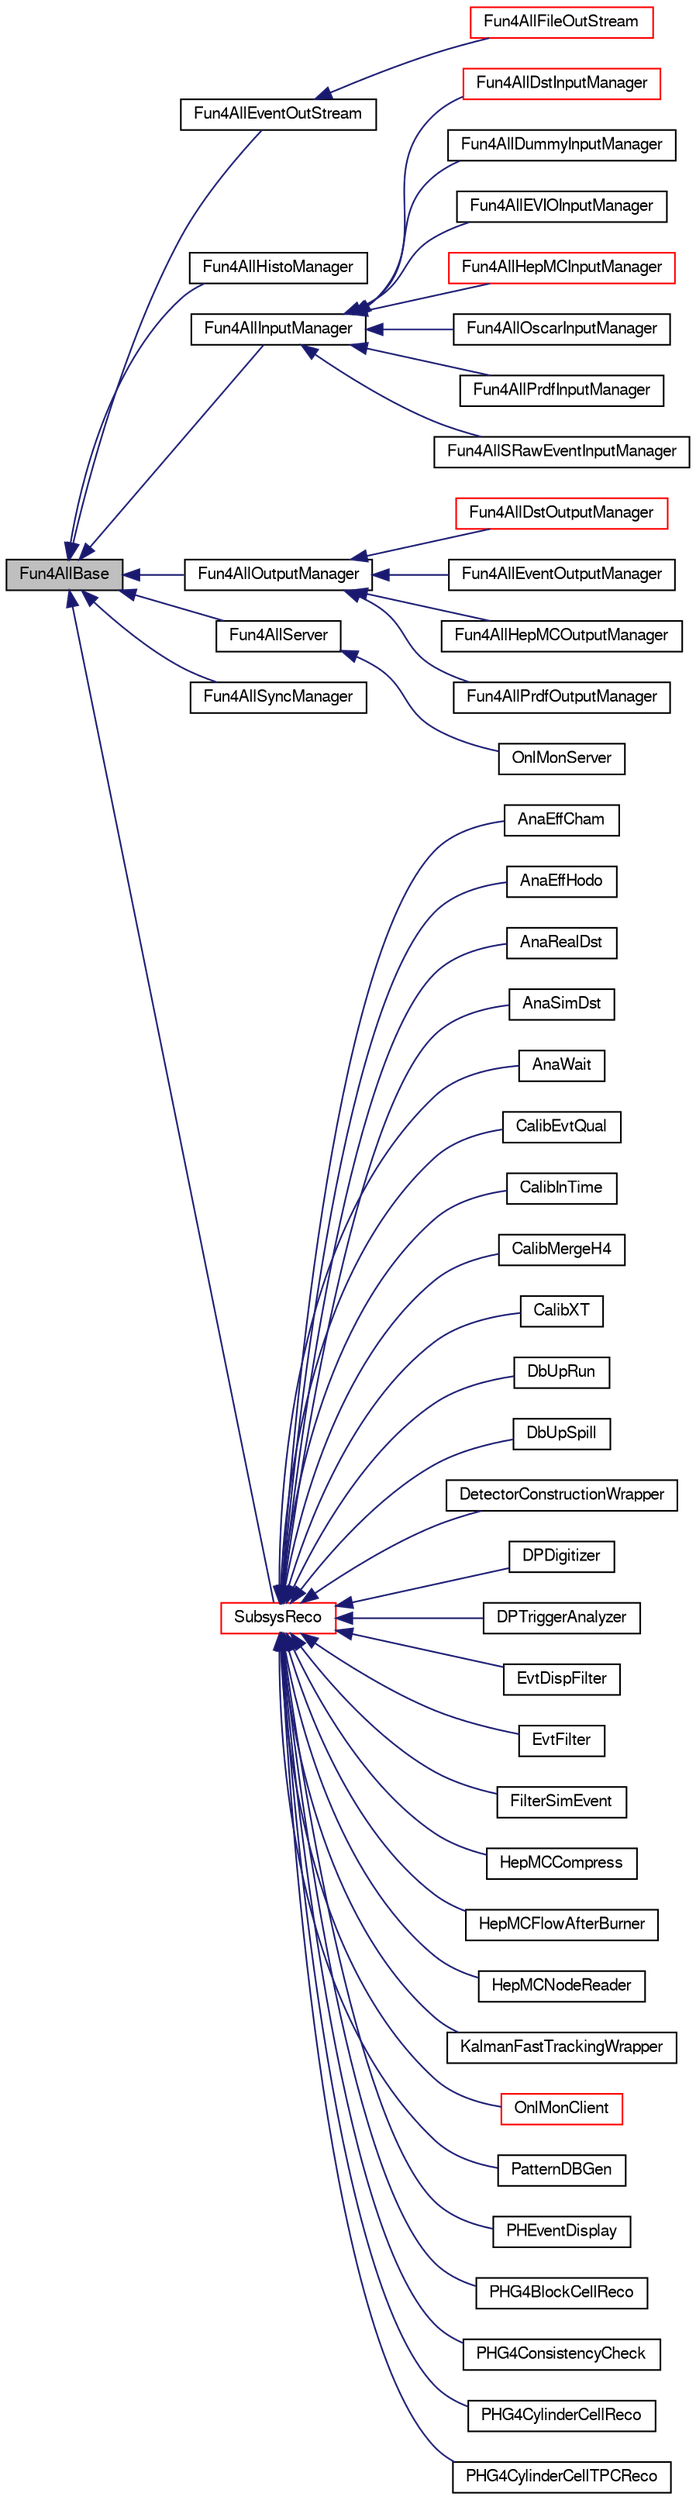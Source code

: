 digraph "Fun4AllBase"
{
  bgcolor="transparent";
  edge [fontname="FreeSans",fontsize="10",labelfontname="FreeSans",labelfontsize="10"];
  node [fontname="FreeSans",fontsize="10",shape=record];
  rankdir="LR";
  Node1 [label="Fun4AllBase",height=0.2,width=0.4,color="black", fillcolor="grey75", style="filled" fontcolor="black"];
  Node1 -> Node2 [dir="back",color="midnightblue",fontsize="10",style="solid",fontname="FreeSans"];
  Node2 [label="Fun4AllEventOutStream",height=0.2,width=0.4,color="black",URL="$dc/dab/classFun4AllEventOutStream.html"];
  Node2 -> Node3 [dir="back",color="midnightblue",fontsize="10",style="solid",fontname="FreeSans"];
  Node3 [label="Fun4AllFileOutStream",height=0.2,width=0.4,color="red",URL="$de/d50/classFun4AllFileOutStream.html"];
  Node1 -> Node4 [dir="back",color="midnightblue",fontsize="10",style="solid",fontname="FreeSans"];
  Node4 [label="Fun4AllHistoManager",height=0.2,width=0.4,color="black",URL="$d3/d96/classFun4AllHistoManager.html"];
  Node1 -> Node5 [dir="back",color="midnightblue",fontsize="10",style="solid",fontname="FreeSans"];
  Node5 [label="Fun4AllInputManager",height=0.2,width=0.4,color="black",URL="$d4/da9/classFun4AllInputManager.html"];
  Node5 -> Node6 [dir="back",color="midnightblue",fontsize="10",style="solid",fontname="FreeSans"];
  Node6 [label="Fun4AllDstInputManager",height=0.2,width=0.4,color="red",URL="$d7/d0b/classFun4AllDstInputManager.html"];
  Node5 -> Node7 [dir="back",color="midnightblue",fontsize="10",style="solid",fontname="FreeSans"];
  Node7 [label="Fun4AllDummyInputManager",height=0.2,width=0.4,color="black",URL="$df/d43/classFun4AllDummyInputManager.html"];
  Node5 -> Node8 [dir="back",color="midnightblue",fontsize="10",style="solid",fontname="FreeSans"];
  Node8 [label="Fun4AllEVIOInputManager",height=0.2,width=0.4,color="black",URL="$d3/d97/classFun4AllEVIOInputManager.html"];
  Node5 -> Node9 [dir="back",color="midnightblue",fontsize="10",style="solid",fontname="FreeSans"];
  Node9 [label="Fun4AllHepMCInputManager",height=0.2,width=0.4,color="red",URL="$d6/d6f/classFun4AllHepMCInputManager.html"];
  Node5 -> Node10 [dir="back",color="midnightblue",fontsize="10",style="solid",fontname="FreeSans"];
  Node10 [label="Fun4AllOscarInputManager",height=0.2,width=0.4,color="black",URL="$db/d1f/classFun4AllOscarInputManager.html"];
  Node5 -> Node11 [dir="back",color="midnightblue",fontsize="10",style="solid",fontname="FreeSans"];
  Node11 [label="Fun4AllPrdfInputManager",height=0.2,width=0.4,color="black",URL="$da/dd8/classFun4AllPrdfInputManager.html"];
  Node5 -> Node12 [dir="back",color="midnightblue",fontsize="10",style="solid",fontname="FreeSans"];
  Node12 [label="Fun4AllSRawEventInputManager",height=0.2,width=0.4,color="black",URL="$d5/dd4/classFun4AllSRawEventInputManager.html"];
  Node1 -> Node13 [dir="back",color="midnightblue",fontsize="10",style="solid",fontname="FreeSans"];
  Node13 [label="Fun4AllOutputManager",height=0.2,width=0.4,color="black",URL="$d8/d77/classFun4AllOutputManager.html"];
  Node13 -> Node14 [dir="back",color="midnightblue",fontsize="10",style="solid",fontname="FreeSans"];
  Node14 [label="Fun4AllDstOutputManager",height=0.2,width=0.4,color="red",URL="$da/daa/classFun4AllDstOutputManager.html"];
  Node13 -> Node15 [dir="back",color="midnightblue",fontsize="10",style="solid",fontname="FreeSans"];
  Node15 [label="Fun4AllEventOutputManager",height=0.2,width=0.4,color="black",URL="$d2/d4a/classFun4AllEventOutputManager.html"];
  Node13 -> Node16 [dir="back",color="midnightblue",fontsize="10",style="solid",fontname="FreeSans"];
  Node16 [label="Fun4AllHepMCOutputManager",height=0.2,width=0.4,color="black",URL="$d0/dec/classFun4AllHepMCOutputManager.html"];
  Node13 -> Node17 [dir="back",color="midnightblue",fontsize="10",style="solid",fontname="FreeSans"];
  Node17 [label="Fun4AllPrdfOutputManager",height=0.2,width=0.4,color="black",URL="$d6/dc8/classFun4AllPrdfOutputManager.html"];
  Node1 -> Node18 [dir="back",color="midnightblue",fontsize="10",style="solid",fontname="FreeSans"];
  Node18 [label="Fun4AllServer",height=0.2,width=0.4,color="black",URL="$da/d29/classFun4AllServer.html"];
  Node18 -> Node19 [dir="back",color="midnightblue",fontsize="10",style="solid",fontname="FreeSans"];
  Node19 [label="OnlMonServer",height=0.2,width=0.4,color="black",URL="$d8/d38/classOnlMonServer.html"];
  Node1 -> Node20 [dir="back",color="midnightblue",fontsize="10",style="solid",fontname="FreeSans"];
  Node20 [label="Fun4AllSyncManager",height=0.2,width=0.4,color="black",URL="$dd/ded/classFun4AllSyncManager.html"];
  Node1 -> Node21 [dir="back",color="midnightblue",fontsize="10",style="solid",fontname="FreeSans"];
  Node21 [label="SubsysReco",height=0.2,width=0.4,color="red",URL="$d0/d32/classSubsysReco.html"];
  Node21 -> Node22 [dir="back",color="midnightblue",fontsize="10",style="solid",fontname="FreeSans"];
  Node22 [label="AnaEffCham",height=0.2,width=0.4,color="black",URL="$db/d63/classAnaEffCham.html"];
  Node21 -> Node23 [dir="back",color="midnightblue",fontsize="10",style="solid",fontname="FreeSans"];
  Node23 [label="AnaEffHodo",height=0.2,width=0.4,color="black",URL="$db/d7d/classAnaEffHodo.html"];
  Node21 -> Node24 [dir="back",color="midnightblue",fontsize="10",style="solid",fontname="FreeSans"];
  Node24 [label="AnaRealDst",height=0.2,width=0.4,color="black",URL="$d0/d63/classAnaRealDst.html",tooltip="An example class to analyze the E1039 DST file. "];
  Node21 -> Node25 [dir="back",color="midnightblue",fontsize="10",style="solid",fontname="FreeSans"];
  Node25 [label="AnaSimDst",height=0.2,width=0.4,color="black",URL="$d1/d9e/classAnaSimDst.html",tooltip="An example class to analyze the simulated uDST file. "];
  Node21 -> Node26 [dir="back",color="midnightblue",fontsize="10",style="solid",fontname="FreeSans"];
  Node26 [label="AnaWait",height=0.2,width=0.4,color="black",URL="$d5/d60/classAnaWait.html"];
  Node21 -> Node27 [dir="back",color="midnightblue",fontsize="10",style="solid",fontname="FreeSans"];
  Node27 [label="CalibEvtQual",height=0.2,width=0.4,color="black",URL="$da/de3/classCalibEvtQual.html"];
  Node21 -> Node28 [dir="back",color="midnightblue",fontsize="10",style="solid",fontname="FreeSans"];
  Node28 [label="CalibInTime",height=0.2,width=0.4,color="black",URL="$d3/d98/classCalibInTime.html"];
  Node21 -> Node29 [dir="back",color="midnightblue",fontsize="10",style="solid",fontname="FreeSans"];
  Node29 [label="CalibMergeH4",height=0.2,width=0.4,color="black",URL="$df/d49/classCalibMergeH4.html"];
  Node21 -> Node30 [dir="back",color="midnightblue",fontsize="10",style="solid",fontname="FreeSans"];
  Node30 [label="CalibXT",height=0.2,width=0.4,color="black",URL="$da/dab/classCalibXT.html"];
  Node21 -> Node31 [dir="back",color="midnightblue",fontsize="10",style="solid",fontname="FreeSans"];
  Node31 [label="DbUpRun",height=0.2,width=0.4,color="black",URL="$d1/de7/classDbUpRun.html"];
  Node21 -> Node32 [dir="back",color="midnightblue",fontsize="10",style="solid",fontname="FreeSans"];
  Node32 [label="DbUpSpill",height=0.2,width=0.4,color="black",URL="$da/dbe/classDbUpSpill.html"];
  Node21 -> Node33 [dir="back",color="midnightblue",fontsize="10",style="solid",fontname="FreeSans"];
  Node33 [label="DetectorConstructionWrapper",height=0.2,width=0.4,color="black",URL="$d0/dbd/classDetectorConstructionWrapper.html"];
  Node21 -> Node34 [dir="back",color="midnightblue",fontsize="10",style="solid",fontname="FreeSans"];
  Node34 [label="DPDigitizer",height=0.2,width=0.4,color="black",URL="$d6/d98/classDPDigitizer.html"];
  Node21 -> Node35 [dir="back",color="midnightblue",fontsize="10",style="solid",fontname="FreeSans"];
  Node35 [label="DPTriggerAnalyzer",height=0.2,width=0.4,color="black",URL="$d8/dda/classDPTriggerAnalyzer.html"];
  Node21 -> Node36 [dir="back",color="midnightblue",fontsize="10",style="solid",fontname="FreeSans"];
  Node36 [label="EvtDispFilter",height=0.2,width=0.4,color="black",URL="$d2/df3/classEvtDispFilter.html"];
  Node21 -> Node37 [dir="back",color="midnightblue",fontsize="10",style="solid",fontname="FreeSans"];
  Node37 [label="EvtFilter",height=0.2,width=0.4,color="black",URL="$d1/dbd/classEvtFilter.html"];
  Node21 -> Node38 [dir="back",color="midnightblue",fontsize="10",style="solid",fontname="FreeSans"];
  Node38 [label="FilterSimEvent",height=0.2,width=0.4,color="black",URL="$d5/db4/classFilterSimEvent.html",tooltip="An example class to filter (simulated) events. "];
  Node21 -> Node39 [dir="back",color="midnightblue",fontsize="10",style="solid",fontname="FreeSans"];
  Node39 [label="HepMCCompress",height=0.2,width=0.4,color="black",URL="$d0/d7f/classHepMCCompress.html"];
  Node21 -> Node40 [dir="back",color="midnightblue",fontsize="10",style="solid",fontname="FreeSans"];
  Node40 [label="HepMCFlowAfterBurner",height=0.2,width=0.4,color="black",URL="$dd/d6c/classHepMCFlowAfterBurner.html",tooltip="this class does not seem to be used anymore. One need some work to revive it. "];
  Node21 -> Node41 [dir="back",color="midnightblue",fontsize="10",style="solid",fontname="FreeSans"];
  Node41 [label="HepMCNodeReader",height=0.2,width=0.4,color="black",URL="$db/d6c/classHepMCNodeReader.html"];
  Node21 -> Node42 [dir="back",color="midnightblue",fontsize="10",style="solid",fontname="FreeSans"];
  Node42 [label="KalmanFastTrackingWrapper",height=0.2,width=0.4,color="black",URL="$d4/dff/classKalmanFastTrackingWrapper.html"];
  Node21 -> Node43 [dir="back",color="midnightblue",fontsize="10",style="solid",fontname="FreeSans"];
  Node43 [label="OnlMonClient",height=0.2,width=0.4,color="red",URL="$d9/d62/classOnlMonClient.html",tooltip="Base class for the OnlMon subsystem module. "];
  Node21 -> Node44 [dir="back",color="midnightblue",fontsize="10",style="solid",fontname="FreeSans"];
  Node44 [label="PatternDBGen",height=0.2,width=0.4,color="black",URL="$de/d1e/classPatternDBGen.html",tooltip="General purposed evaluation module. "];
  Node21 -> Node45 [dir="back",color="midnightblue",fontsize="10",style="solid",fontname="FreeSans"];
  Node45 [label="PHEventDisplay",height=0.2,width=0.4,color="black",URL="$d1/dce/classPHEventDisplay.html"];
  Node21 -> Node46 [dir="back",color="midnightblue",fontsize="10",style="solid",fontname="FreeSans"];
  Node46 [label="PHG4BlockCellReco",height=0.2,width=0.4,color="black",URL="$df/d5e/classPHG4BlockCellReco.html"];
  Node21 -> Node47 [dir="back",color="midnightblue",fontsize="10",style="solid",fontname="FreeSans"];
  Node47 [label="PHG4ConsistencyCheck",height=0.2,width=0.4,color="black",URL="$dc/d38/classPHG4ConsistencyCheck.html"];
  Node21 -> Node48 [dir="back",color="midnightblue",fontsize="10",style="solid",fontname="FreeSans"];
  Node48 [label="PHG4CylinderCellReco",height=0.2,width=0.4,color="black",URL="$d5/dd0/classPHG4CylinderCellReco.html"];
  Node21 -> Node49 [dir="back",color="midnightblue",fontsize="10",style="solid",fontname="FreeSans"];
  Node49 [label="PHG4CylinderCellTPCReco",height=0.2,width=0.4,color="black",URL="$dc/d94/classPHG4CylinderCellTPCReco.html"];
}
